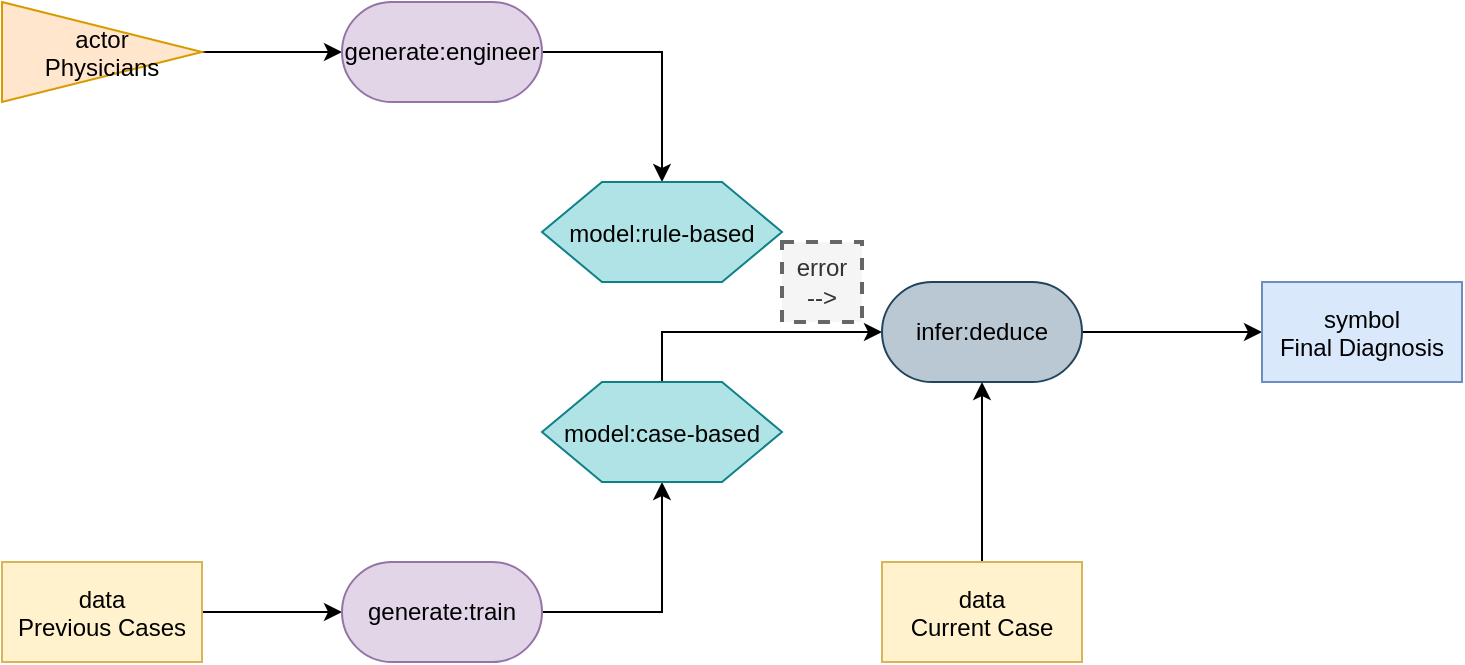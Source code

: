 <mxfile version="27.1.6" pages="2">
  <diagram name="Page-1" id="tGjCxVL7hpo2FjN-qWHm">
    <mxGraphModel dx="1310" dy="785" grid="1" gridSize="10" guides="1" tooltips="1" connect="1" arrows="1" fold="1" page="1" pageScale="1" pageWidth="3300" pageHeight="4681" math="0" shadow="0">
      <root>
        <mxCell id="0" />
        <mxCell id="1" parent="0" />
        <mxCell id="j1P_fTxXA2EI7-osTMNT-3" style="edgeStyle=orthogonalEdgeStyle;rounded=0;orthogonalLoop=1;jettySize=auto;html=1;entryX=0;entryY=0.5;entryDx=0;entryDy=0;" parent="1" source="j1P_fTxXA2EI7-osTMNT-1" target="j1P_fTxXA2EI7-osTMNT-2" edge="1">
          <mxGeometry relative="1" as="geometry" />
        </mxCell>
        <mxCell id="j1P_fTxXA2EI7-osTMNT-1" value="actor&#xa;Physicians" style="triangle;fillColor=#ffe6cc;strokeColor=#d79b00;" parent="1" name="actor" vertex="1">
          <mxGeometry x="860" y="250" width="100" height="50" as="geometry" />
        </mxCell>
        <mxCell id="j1P_fTxXA2EI7-osTMNT-6" style="edgeStyle=orthogonalEdgeStyle;rounded=0;orthogonalLoop=1;jettySize=auto;html=1;exitX=1;exitY=0.5;exitDx=0;exitDy=0;entryX=0.5;entryY=0;entryDx=0;entryDy=0;" parent="1" source="j1P_fTxXA2EI7-osTMNT-2" target="j1P_fTxXA2EI7-osTMNT-4" edge="1">
          <mxGeometry relative="1" as="geometry" />
        </mxCell>
        <mxCell id="j1P_fTxXA2EI7-osTMNT-2" value="generate:engineer" style="rounded=1;whiteSpace=wrap;html=1;arcSize=50;fillColor=#e1d5e7;strokeColor=#9673a6;" parent="1" name="generate:engineer" vertex="1">
          <mxGeometry x="1030" y="250" width="100" height="50" as="geometry" />
        </mxCell>
        <mxCell id="j1P_fTxXA2EI7-osTMNT-4" value="model:rule-based" style="shape=hexagon;perimeter=hexagonPerimeter2;fillColor=#b0e3e6;strokeColor=#0e8088;" parent="1" name="model" vertex="1">
          <mxGeometry x="1130" y="340" width="120" height="50" as="geometry" />
        </mxCell>
        <mxCell id="j1P_fTxXA2EI7-osTMNT-9" style="edgeStyle=orthogonalEdgeStyle;rounded=0;orthogonalLoop=1;jettySize=auto;html=1;entryX=0;entryY=0.5;entryDx=0;entryDy=0;" parent="1" source="j1P_fTxXA2EI7-osTMNT-7" target="j1P_fTxXA2EI7-osTMNT-8" edge="1">
          <mxGeometry relative="1" as="geometry" />
        </mxCell>
        <mxCell id="j1P_fTxXA2EI7-osTMNT-7" value="data&#xa;Previous Cases" style="rectangle;fillColor=#fff2cc;strokeColor=#d6b656;" parent="1" name="data" vertex="1">
          <mxGeometry x="860" y="530" width="100" height="50" as="geometry" />
        </mxCell>
        <mxCell id="j1P_fTxXA2EI7-osTMNT-11" style="edgeStyle=orthogonalEdgeStyle;rounded=0;orthogonalLoop=1;jettySize=auto;html=1;exitX=1;exitY=0.5;exitDx=0;exitDy=0;entryX=0.5;entryY=1;entryDx=0;entryDy=0;" parent="1" source="j1P_fTxXA2EI7-osTMNT-8" target="j1P_fTxXA2EI7-osTMNT-10" edge="1">
          <mxGeometry relative="1" as="geometry" />
        </mxCell>
        <mxCell id="j1P_fTxXA2EI7-osTMNT-8" value="generate:train" style="rounded=1;whiteSpace=wrap;html=1;arcSize=50;fillColor=#e1d5e7;strokeColor=#9673a6;" parent="1" name="generate:train" vertex="1">
          <mxGeometry x="1030" y="530" width="100" height="50" as="geometry" />
        </mxCell>
        <mxCell id="-o311iy1u4d11XJ8iY6p-1" style="edgeStyle=orthogonalEdgeStyle;rounded=0;orthogonalLoop=1;jettySize=auto;html=1;exitX=0.5;exitY=0;exitDx=0;exitDy=0;entryX=0;entryY=0.5;entryDx=0;entryDy=0;" parent="1" source="j1P_fTxXA2EI7-osTMNT-10" target="j1P_fTxXA2EI7-osTMNT-12" edge="1">
          <mxGeometry relative="1" as="geometry" />
        </mxCell>
        <mxCell id="j1P_fTxXA2EI7-osTMNT-10" value="model:case-based" style="shape=hexagon;perimeter=hexagonPerimeter2;fillColor=#b0e3e6;strokeColor=#0e8088;" parent="1" name="model" vertex="1">
          <mxGeometry x="1130" y="440" width="120" height="50" as="geometry" />
        </mxCell>
        <mxCell id="j1P_fTxXA2EI7-osTMNT-19" style="edgeStyle=orthogonalEdgeStyle;rounded=0;orthogonalLoop=1;jettySize=auto;html=1;exitX=1;exitY=0.5;exitDx=0;exitDy=0;entryX=0;entryY=0.5;entryDx=0;entryDy=0;" parent="1" source="j1P_fTxXA2EI7-osTMNT-12" target="j1P_fTxXA2EI7-osTMNT-18" edge="1">
          <mxGeometry relative="1" as="geometry" />
        </mxCell>
        <mxCell id="j1P_fTxXA2EI7-osTMNT-12" value="infer:deduce" style="rounded=1;whiteSpace=wrap;html=1;arcSize=50;fillColor=#bac8d3;strokeColor=#23445d;" parent="1" name="infer:deduce" vertex="1">
          <mxGeometry x="1300" y="390" width="100" height="50" as="geometry" />
        </mxCell>
        <mxCell id="j1P_fTxXA2EI7-osTMNT-15" value="&lt;div&gt;error&lt;/div&gt;&lt;div&gt;--&amp;gt;&lt;/div&gt;" style="text;html=1;align=center;verticalAlign=middle;whiteSpace=wrap;rounded=0;dashed=1;fillColor=#f5f5f5;fontColor=#333333;strokeColor=#666666;strokeWidth=2;" parent="1" name="text" vertex="1">
          <mxGeometry x="1250" y="370" width="40" height="40" as="geometry" />
        </mxCell>
        <mxCell id="j1P_fTxXA2EI7-osTMNT-17" style="edgeStyle=orthogonalEdgeStyle;rounded=0;orthogonalLoop=1;jettySize=auto;html=1;entryX=0.5;entryY=1;entryDx=0;entryDy=0;" parent="1" source="j1P_fTxXA2EI7-osTMNT-16" target="j1P_fTxXA2EI7-osTMNT-12" edge="1">
          <mxGeometry relative="1" as="geometry" />
        </mxCell>
        <mxCell id="j1P_fTxXA2EI7-osTMNT-16" value="data&#xa;Current Case" style="rectangle;fillColor=#fff2cc;strokeColor=#d6b656;" parent="1" name="data" vertex="1">
          <mxGeometry x="1300" y="530" width="100" height="50" as="geometry" />
        </mxCell>
        <mxCell id="j1P_fTxXA2EI7-osTMNT-18" value="symbol&#xa;Final Diagnosis" style="rectangle;fillColor=#dae8fc;strokeColor=#6c8ebf;" parent="1" name="symbol" vertex="1">
          <mxGeometry x="1490" y="390" width="100" height="50" as="geometry" />
        </mxCell>
      </root>
    </mxGraphModel>
  </diagram>
  <diagram name="Copy of Page-1" id="FuaBTrFEFoAiRUZS3TS_">
    <mxGraphModel dx="1123" dy="673" grid="1" gridSize="10" guides="1" tooltips="1" connect="1" arrows="1" fold="1" page="1" pageScale="1" pageWidth="3300" pageHeight="4681" math="0" shadow="0">
      <root>
        <mxCell id="3XiieBGKLd35mGJI60tK-0" />
        <mxCell id="3XiieBGKLd35mGJI60tK-1" parent="3XiieBGKLd35mGJI60tK-0" />
        <mxCell id="3XiieBGKLd35mGJI60tK-2" style="edgeStyle=orthogonalEdgeStyle;rounded=0;orthogonalLoop=1;jettySize=auto;html=1;entryX=0;entryY=0.5;entryDx=0;entryDy=0;" edge="1" parent="3XiieBGKLd35mGJI60tK-1" source="3XiieBGKLd35mGJI60tK-3" target="3XiieBGKLd35mGJI60tK-5">
          <mxGeometry relative="1" as="geometry" />
        </mxCell>
        <mxCell id="3XiieBGKLd35mGJI60tK-3" value="actor&#xa;Physicians" style="triangle;fillColor=#ffe6cc;strokeColor=#d79b00;" name="actor" vertex="1" parent="3XiieBGKLd35mGJI60tK-1">
          <mxGeometry x="860" y="250" width="100" height="50" as="geometry" />
        </mxCell>
        <mxCell id="3XiieBGKLd35mGJI60tK-4" style="edgeStyle=orthogonalEdgeStyle;rounded=0;orthogonalLoop=1;jettySize=auto;html=1;exitX=1;exitY=0.5;exitDx=0;exitDy=0;entryX=0.5;entryY=0;entryDx=0;entryDy=0;" edge="1" parent="3XiieBGKLd35mGJI60tK-1" source="3XiieBGKLd35mGJI60tK-5" target="3XiieBGKLd35mGJI60tK-6">
          <mxGeometry relative="1" as="geometry" />
        </mxCell>
        <mxCell id="3XiieBGKLd35mGJI60tK-5" value="generate:engineer" style="rounded=1;whiteSpace=wrap;html=1;arcSize=50;fillColor=#e1d5e7;strokeColor=#9673a6;" name="generate:engineer" vertex="1" parent="3XiieBGKLd35mGJI60tK-1">
          <mxGeometry x="1030" y="250" width="100" height="50" as="geometry" />
        </mxCell>
        <mxCell id="lLp6C9UdrOVIqDVxrbxh-0" style="edgeStyle=orthogonalEdgeStyle;rounded=0;orthogonalLoop=1;jettySize=auto;html=1;exitX=0.5;exitY=1;exitDx=0;exitDy=0;entryX=0;entryY=0.5;entryDx=0;entryDy=0;" edge="1" parent="3XiieBGKLd35mGJI60tK-1" source="3XiieBGKLd35mGJI60tK-6" target="3XiieBGKLd35mGJI60tK-14">
          <mxGeometry relative="1" as="geometry" />
        </mxCell>
        <mxCell id="3XiieBGKLd35mGJI60tK-6" value="model:rule-based" style="shape=hexagon;perimeter=hexagonPerimeter2;fillColor=#b0e3e6;strokeColor=#0e8088;" name="model" vertex="1" parent="3XiieBGKLd35mGJI60tK-1">
          <mxGeometry x="1130" y="340" width="120" height="50" as="geometry" />
        </mxCell>
        <mxCell id="3XiieBGKLd35mGJI60tK-7" style="edgeStyle=orthogonalEdgeStyle;rounded=0;orthogonalLoop=1;jettySize=auto;html=1;entryX=0;entryY=0.5;entryDx=0;entryDy=0;" edge="1" parent="3XiieBGKLd35mGJI60tK-1" source="3XiieBGKLd35mGJI60tK-8" target="3XiieBGKLd35mGJI60tK-10">
          <mxGeometry relative="1" as="geometry" />
        </mxCell>
        <mxCell id="3XiieBGKLd35mGJI60tK-8" value="data&#xa;Previous Cases" style="rectangle;fillColor=#fff2cc;strokeColor=#d6b656;" name="data" vertex="1" parent="3XiieBGKLd35mGJI60tK-1">
          <mxGeometry x="860" y="530" width="100" height="50" as="geometry" />
        </mxCell>
        <mxCell id="3XiieBGKLd35mGJI60tK-9" style="edgeStyle=orthogonalEdgeStyle;rounded=0;orthogonalLoop=1;jettySize=auto;html=1;exitX=1;exitY=0.5;exitDx=0;exitDy=0;entryX=0.5;entryY=1;entryDx=0;entryDy=0;" edge="1" parent="3XiieBGKLd35mGJI60tK-1" source="3XiieBGKLd35mGJI60tK-10" target="3XiieBGKLd35mGJI60tK-12">
          <mxGeometry relative="1" as="geometry" />
        </mxCell>
        <mxCell id="3XiieBGKLd35mGJI60tK-10" value="generate:train" style="rounded=1;whiteSpace=wrap;html=1;arcSize=50;fillColor=#e1d5e7;strokeColor=#9673a6;" name="generate:train" vertex="1" parent="3XiieBGKLd35mGJI60tK-1">
          <mxGeometry x="1030" y="530" width="100" height="50" as="geometry" />
        </mxCell>
        <mxCell id="3XiieBGKLd35mGJI60tK-11" style="edgeStyle=orthogonalEdgeStyle;rounded=0;orthogonalLoop=1;jettySize=auto;html=1;exitX=0.5;exitY=0;exitDx=0;exitDy=0;entryX=0;entryY=0.5;entryDx=0;entryDy=0;" edge="1" parent="3XiieBGKLd35mGJI60tK-1" source="3XiieBGKLd35mGJI60tK-12" target="3XiieBGKLd35mGJI60tK-14">
          <mxGeometry relative="1" as="geometry" />
        </mxCell>
        <mxCell id="3XiieBGKLd35mGJI60tK-12" value="model:case-based" style="shape=hexagon;perimeter=hexagonPerimeter2;fillColor=#b0e3e6;strokeColor=#0e8088;" name="model" vertex="1" parent="3XiieBGKLd35mGJI60tK-1">
          <mxGeometry x="1130" y="440" width="120" height="50" as="geometry" />
        </mxCell>
        <mxCell id="3XiieBGKLd35mGJI60tK-13" style="edgeStyle=orthogonalEdgeStyle;rounded=0;orthogonalLoop=1;jettySize=auto;html=1;exitX=1;exitY=0.5;exitDx=0;exitDy=0;entryX=0;entryY=0.5;entryDx=0;entryDy=0;" edge="1" parent="3XiieBGKLd35mGJI60tK-1" source="3XiieBGKLd35mGJI60tK-14" target="3XiieBGKLd35mGJI60tK-18">
          <mxGeometry relative="1" as="geometry" />
        </mxCell>
        <mxCell id="3XiieBGKLd35mGJI60tK-14" value="infer:deduce" style="rounded=1;whiteSpace=wrap;html=1;arcSize=50;fillColor=#bac8d3;strokeColor=#23445d;" name="infer:deduce" vertex="1" parent="3XiieBGKLd35mGJI60tK-1">
          <mxGeometry x="1300" y="390" width="100" height="50" as="geometry" />
        </mxCell>
        <mxCell id="3XiieBGKLd35mGJI60tK-16" style="edgeStyle=orthogonalEdgeStyle;rounded=0;orthogonalLoop=1;jettySize=auto;html=1;entryX=0.5;entryY=1;entryDx=0;entryDy=0;" edge="1" parent="3XiieBGKLd35mGJI60tK-1" source="3XiieBGKLd35mGJI60tK-17" target="3XiieBGKLd35mGJI60tK-14">
          <mxGeometry relative="1" as="geometry" />
        </mxCell>
        <mxCell id="3XiieBGKLd35mGJI60tK-17" value="data&#xa;Current Case" style="rectangle;fillColor=#fff2cc;strokeColor=#d6b656;" name="data" vertex="1" parent="3XiieBGKLd35mGJI60tK-1">
          <mxGeometry x="1300" y="530" width="100" height="50" as="geometry" />
        </mxCell>
        <mxCell id="3XiieBGKLd35mGJI60tK-18" value="symbol&#xa;Final Diagnosis" style="rectangle;fillColor=#dae8fc;strokeColor=#6c8ebf;" name="symbol" vertex="1" parent="3XiieBGKLd35mGJI60tK-1">
          <mxGeometry x="1490" y="390" width="100" height="50" as="geometry" />
        </mxCell>
      </root>
    </mxGraphModel>
  </diagram>
</mxfile>
